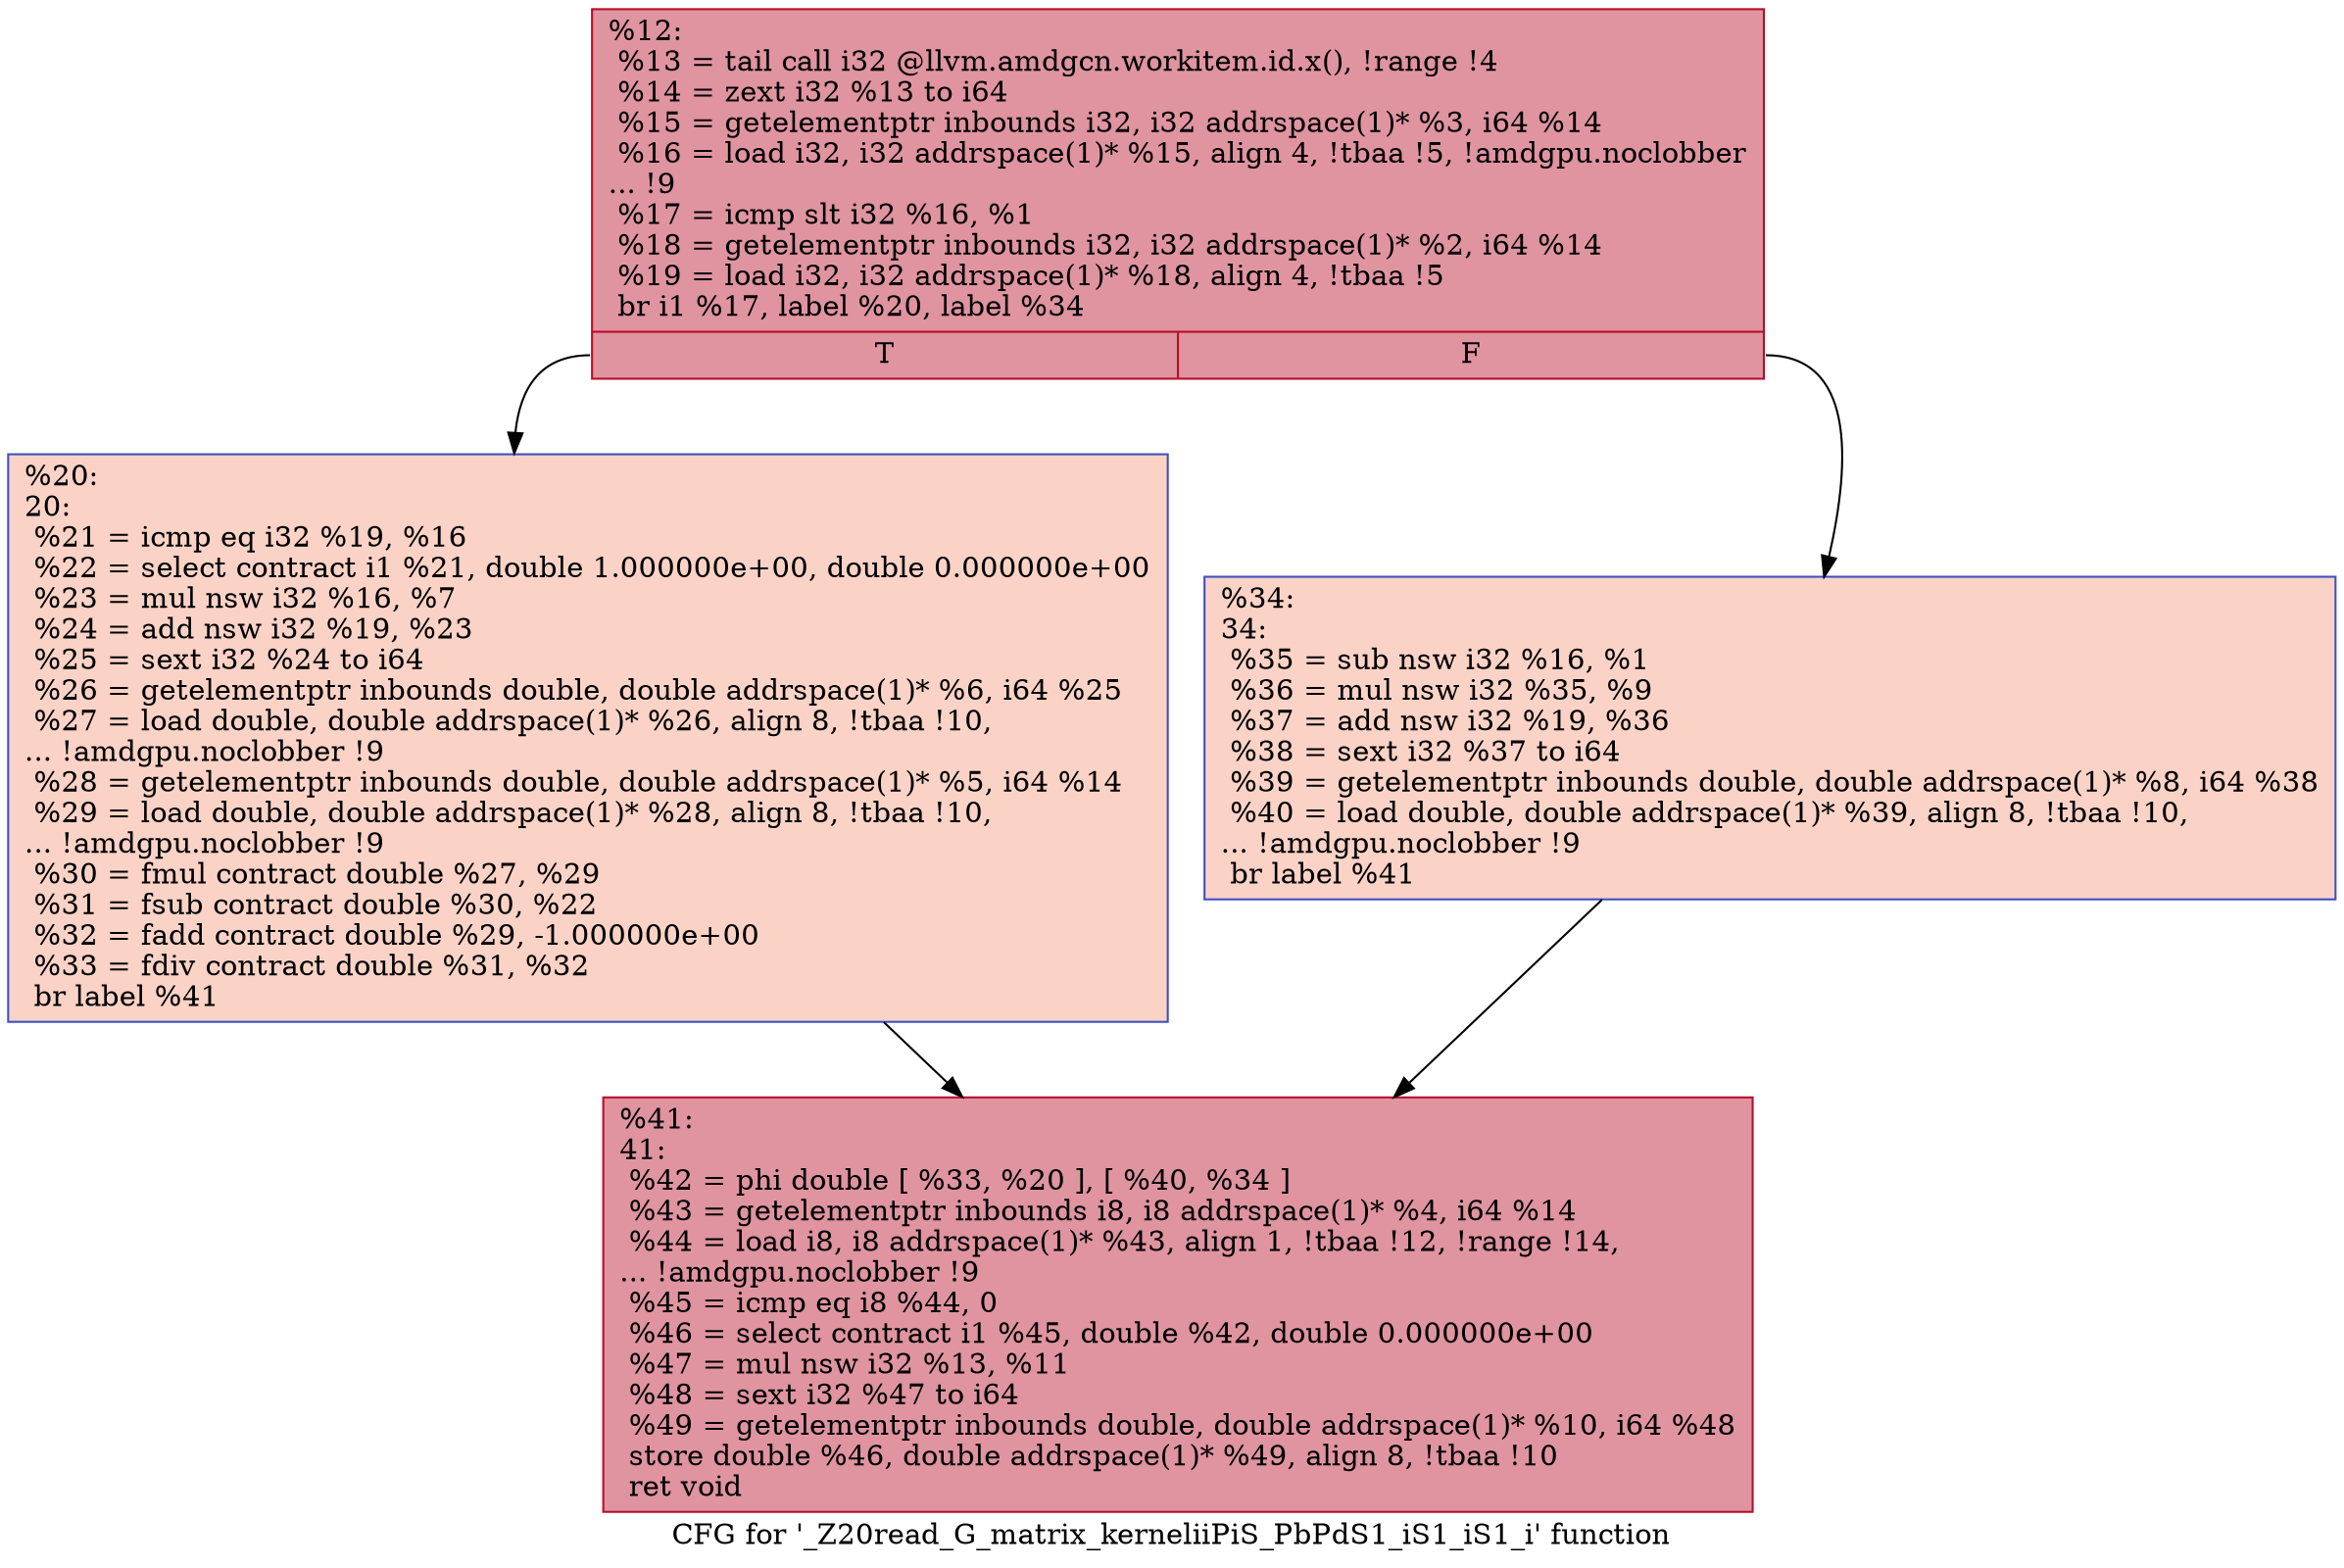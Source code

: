digraph "CFG for '_Z20read_G_matrix_kerneliiPiS_PbPdS1_iS1_iS1_i' function" {
	label="CFG for '_Z20read_G_matrix_kerneliiPiS_PbPdS1_iS1_iS1_i' function";

	Node0x4e94a80 [shape=record,color="#b70d28ff", style=filled, fillcolor="#b70d2870",label="{%12:\l  %13 = tail call i32 @llvm.amdgcn.workitem.id.x(), !range !4\l  %14 = zext i32 %13 to i64\l  %15 = getelementptr inbounds i32, i32 addrspace(1)* %3, i64 %14\l  %16 = load i32, i32 addrspace(1)* %15, align 4, !tbaa !5, !amdgpu.noclobber\l... !9\l  %17 = icmp slt i32 %16, %1\l  %18 = getelementptr inbounds i32, i32 addrspace(1)* %2, i64 %14\l  %19 = load i32, i32 addrspace(1)* %18, align 4, !tbaa !5\l  br i1 %17, label %20, label %34\l|{<s0>T|<s1>F}}"];
	Node0x4e94a80:s0 -> Node0x4e94990;
	Node0x4e94a80:s1 -> Node0x4e97120;
	Node0x4e94990 [shape=record,color="#3d50c3ff", style=filled, fillcolor="#f59c7d70",label="{%20:\l20:                                               \l  %21 = icmp eq i32 %19, %16\l  %22 = select contract i1 %21, double 1.000000e+00, double 0.000000e+00\l  %23 = mul nsw i32 %16, %7\l  %24 = add nsw i32 %19, %23\l  %25 = sext i32 %24 to i64\l  %26 = getelementptr inbounds double, double addrspace(1)* %6, i64 %25\l  %27 = load double, double addrspace(1)* %26, align 8, !tbaa !10,\l... !amdgpu.noclobber !9\l  %28 = getelementptr inbounds double, double addrspace(1)* %5, i64 %14\l  %29 = load double, double addrspace(1)* %28, align 8, !tbaa !10,\l... !amdgpu.noclobber !9\l  %30 = fmul contract double %27, %29\l  %31 = fsub contract double %30, %22\l  %32 = fadd contract double %29, -1.000000e+00\l  %33 = fdiv contract double %31, %32\l  br label %41\l}"];
	Node0x4e94990 -> Node0x4e96940;
	Node0x4e97120 [shape=record,color="#3d50c3ff", style=filled, fillcolor="#f59c7d70",label="{%34:\l34:                                               \l  %35 = sub nsw i32 %16, %1\l  %36 = mul nsw i32 %35, %9\l  %37 = add nsw i32 %19, %36\l  %38 = sext i32 %37 to i64\l  %39 = getelementptr inbounds double, double addrspace(1)* %8, i64 %38\l  %40 = load double, double addrspace(1)* %39, align 8, !tbaa !10,\l... !amdgpu.noclobber !9\l  br label %41\l}"];
	Node0x4e97120 -> Node0x4e96940;
	Node0x4e96940 [shape=record,color="#b70d28ff", style=filled, fillcolor="#b70d2870",label="{%41:\l41:                                               \l  %42 = phi double [ %33, %20 ], [ %40, %34 ]\l  %43 = getelementptr inbounds i8, i8 addrspace(1)* %4, i64 %14\l  %44 = load i8, i8 addrspace(1)* %43, align 1, !tbaa !12, !range !14,\l... !amdgpu.noclobber !9\l  %45 = icmp eq i8 %44, 0\l  %46 = select contract i1 %45, double %42, double 0.000000e+00\l  %47 = mul nsw i32 %13, %11\l  %48 = sext i32 %47 to i64\l  %49 = getelementptr inbounds double, double addrspace(1)* %10, i64 %48\l  store double %46, double addrspace(1)* %49, align 8, !tbaa !10\l  ret void\l}"];
}

